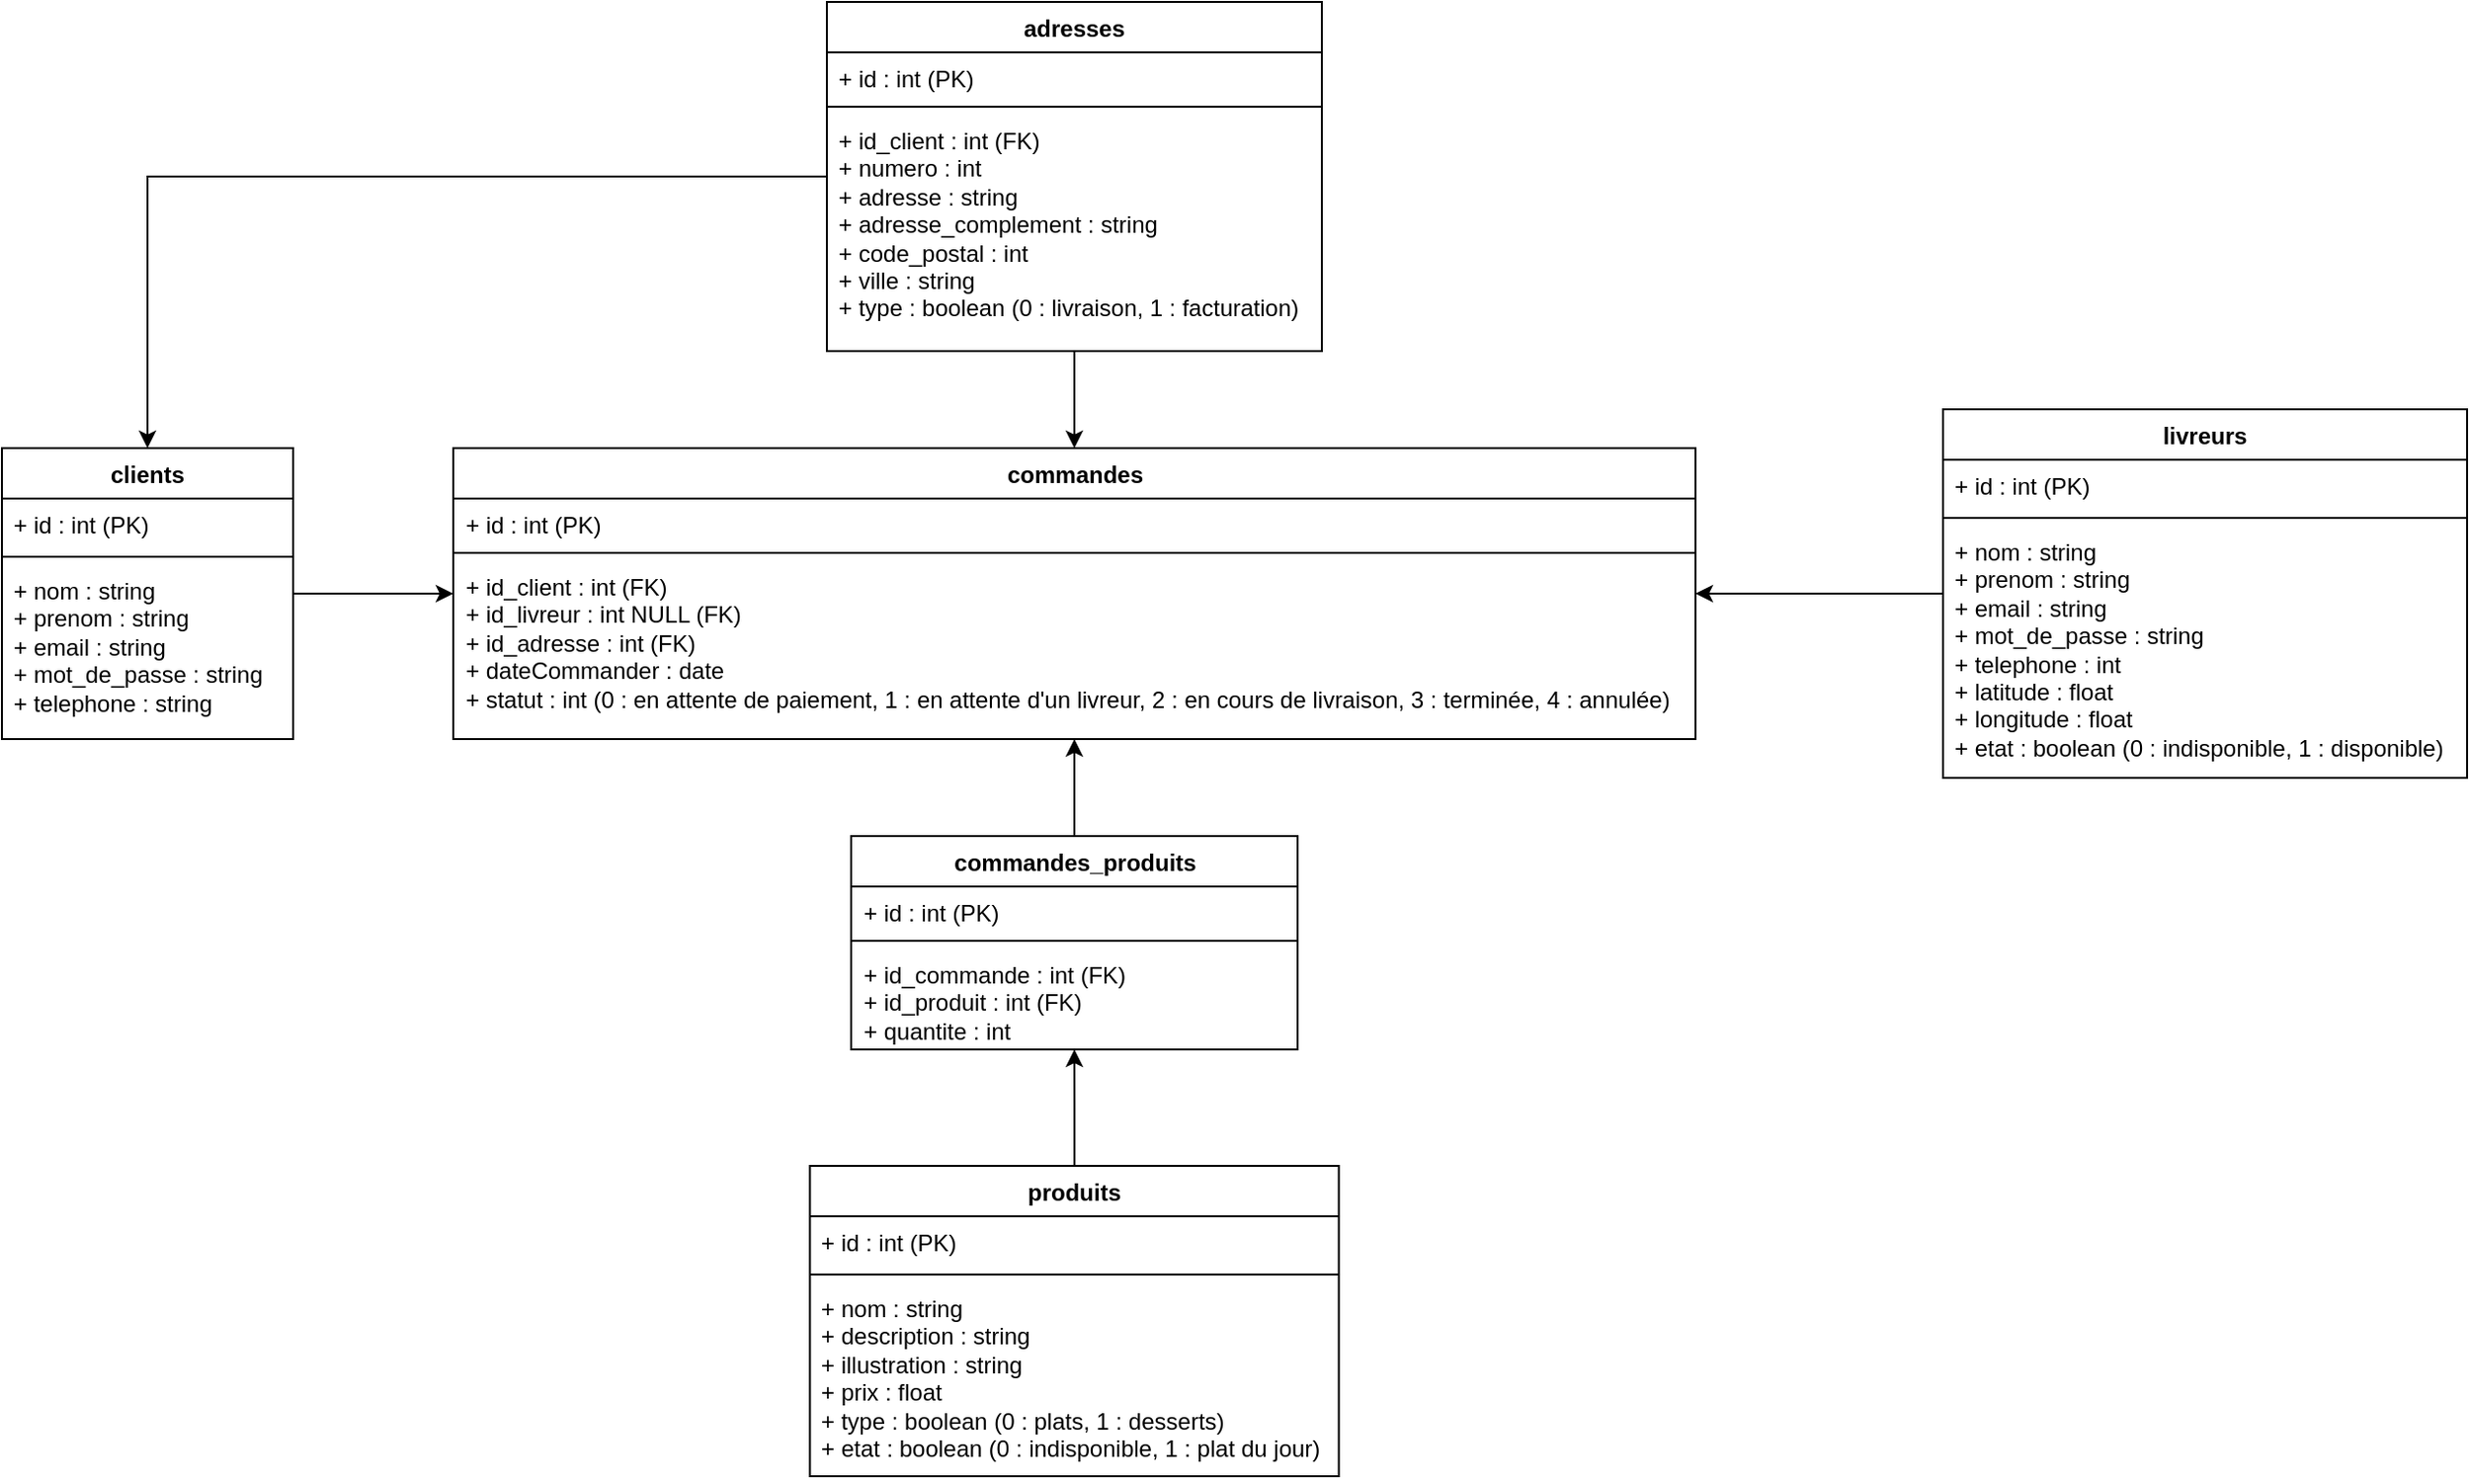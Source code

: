 <mxfile version="21.2.7" type="device">
  <diagram name="Page-1" id="c4acf3e9-155e-7222-9cf6-157b1a14988f">
    <mxGraphModel dx="2074" dy="1106" grid="1" gridSize="10" guides="1" tooltips="1" connect="1" arrows="1" fold="1" page="1" pageScale="1" pageWidth="850" pageHeight="1100" background="none" math="0" shadow="0">
      <root>
        <mxCell id="0" />
        <mxCell id="1" parent="0" />
        <mxCell id="kapSupRCASQFhV891r8T-45" style="edgeStyle=orthogonalEdgeStyle;rounded=0;orthogonalLoop=1;jettySize=auto;html=1;" parent="1" source="kapSupRCASQFhV891r8T-9" target="kapSupRCASQFhV891r8T-25" edge="1">
          <mxGeometry relative="1" as="geometry" />
        </mxCell>
        <mxCell id="kapSupRCASQFhV891r8T-9" value="produits" style="swimlane;fontStyle=1;align=center;verticalAlign=top;childLayout=stackLayout;horizontal=1;startSize=26;horizontalStack=0;resizeParent=1;resizeParentMax=0;resizeLast=0;collapsible=1;marginBottom=0;whiteSpace=wrap;html=1;" parent="1" vertex="1">
          <mxGeometry x="691.25" y="730" width="272.5" height="160" as="geometry">
            <mxRectangle x="265" y="110" width="80" height="30" as="alternateBounds" />
          </mxGeometry>
        </mxCell>
        <mxCell id="kapSupRCASQFhV891r8T-10" value="+ id : int (PK)" style="text;strokeColor=none;fillColor=none;align=left;verticalAlign=top;spacingLeft=4;spacingRight=4;overflow=hidden;rotatable=0;points=[[0,0.5],[1,0.5]];portConstraint=eastwest;whiteSpace=wrap;html=1;" parent="kapSupRCASQFhV891r8T-9" vertex="1">
          <mxGeometry y="26" width="272.5" height="26" as="geometry" />
        </mxCell>
        <mxCell id="kapSupRCASQFhV891r8T-11" value="" style="line;strokeWidth=1;fillColor=none;align=left;verticalAlign=middle;spacingTop=-1;spacingLeft=3;spacingRight=3;rotatable=0;labelPosition=right;points=[];portConstraint=eastwest;strokeColor=inherit;" parent="kapSupRCASQFhV891r8T-9" vertex="1">
          <mxGeometry y="52" width="272.5" height="8" as="geometry" />
        </mxCell>
        <mxCell id="kapSupRCASQFhV891r8T-12" value="&lt;div&gt;+ nom : string&lt;/div&gt;&lt;div&gt;+ description : string&lt;/div&gt;&lt;div&gt;+ illustration : string&lt;br&gt;&lt;/div&gt;&lt;div&gt;+ prix : float&lt;/div&gt;&lt;div&gt;+ type : boolean (0 : plats, 1 : desserts)&lt;/div&gt;&lt;div&gt;+ etat : boolean (0 : indisponible, 1 : plat du jour)&lt;/div&gt;" style="text;strokeColor=none;fillColor=none;align=left;verticalAlign=top;spacingLeft=4;spacingRight=4;overflow=hidden;rotatable=0;points=[[0,0.5],[1,0.5]];portConstraint=eastwest;whiteSpace=wrap;html=1;" parent="kapSupRCASQFhV891r8T-9" vertex="1">
          <mxGeometry y="60" width="272.5" height="100" as="geometry" />
        </mxCell>
        <mxCell id="kapSupRCASQFhV891r8T-17" value="commandes" style="swimlane;fontStyle=1;align=center;verticalAlign=top;childLayout=stackLayout;horizontal=1;startSize=26;horizontalStack=0;resizeParent=1;resizeParentMax=0;resizeLast=0;collapsible=1;marginBottom=0;whiteSpace=wrap;html=1;" parent="1" vertex="1">
          <mxGeometry x="507.5" y="360" width="640" height="150" as="geometry">
            <mxRectangle x="265" y="110" width="80" height="30" as="alternateBounds" />
          </mxGeometry>
        </mxCell>
        <mxCell id="kapSupRCASQFhV891r8T-18" value="&lt;div&gt;+ id : int (PK)&lt;/div&gt;" style="text;strokeColor=none;fillColor=none;align=left;verticalAlign=top;spacingLeft=4;spacingRight=4;overflow=hidden;rotatable=0;points=[[0,0.5],[1,0.5]];portConstraint=eastwest;whiteSpace=wrap;html=1;" parent="kapSupRCASQFhV891r8T-17" vertex="1">
          <mxGeometry y="26" width="640" height="24" as="geometry" />
        </mxCell>
        <mxCell id="kapSupRCASQFhV891r8T-19" value="" style="line;strokeWidth=1;fillColor=none;align=left;verticalAlign=middle;spacingTop=-1;spacingLeft=3;spacingRight=3;rotatable=0;labelPosition=right;points=[];portConstraint=eastwest;strokeColor=inherit;" parent="kapSupRCASQFhV891r8T-17" vertex="1">
          <mxGeometry y="50" width="640" height="8" as="geometry" />
        </mxCell>
        <mxCell id="kapSupRCASQFhV891r8T-20" value="&lt;div&gt;+ id_client : int (FK)&lt;br&gt;+ id_livreur : int NULL (FK)&lt;br&gt;+ id_adresse : int (FK)&lt;br&gt;&lt;/div&gt;&lt;div&gt;+ dateCommander : date&lt;/div&gt;&lt;div&gt;+ statut : int (0 : en attente de paiement, 1 : en attente d&#39;un livreur, 2 : en cours de livraison, 3 : terminée, 4 : annulée)&lt;br&gt;&lt;/div&gt;" style="text;strokeColor=none;fillColor=none;align=left;verticalAlign=top;spacingLeft=4;spacingRight=4;overflow=hidden;rotatable=0;points=[[0,0.5],[1,0.5]];portConstraint=eastwest;whiteSpace=wrap;html=1;" parent="kapSupRCASQFhV891r8T-17" vertex="1">
          <mxGeometry y="58" width="640" height="92" as="geometry" />
        </mxCell>
        <mxCell id="kapSupRCASQFhV891r8T-42" style="edgeStyle=orthogonalEdgeStyle;rounded=0;orthogonalLoop=1;jettySize=auto;html=1;" parent="1" source="kapSupRCASQFhV891r8T-21" target="kapSupRCASQFhV891r8T-29" edge="1">
          <mxGeometry relative="1" as="geometry" />
        </mxCell>
        <mxCell id="kapSupRCASQFhV891r8T-46" style="edgeStyle=orthogonalEdgeStyle;rounded=0;orthogonalLoop=1;jettySize=auto;html=1;" parent="1" source="kapSupRCASQFhV891r8T-21" target="kapSupRCASQFhV891r8T-17" edge="1">
          <mxGeometry relative="1" as="geometry" />
        </mxCell>
        <mxCell id="kapSupRCASQFhV891r8T-21" value="adresses" style="swimlane;fontStyle=1;align=center;verticalAlign=top;childLayout=stackLayout;horizontal=1;startSize=26;horizontalStack=0;resizeParent=1;resizeParentMax=0;resizeLast=0;collapsible=1;marginBottom=0;whiteSpace=wrap;html=1;" parent="1" vertex="1">
          <mxGeometry x="700" y="130" width="255" height="180" as="geometry">
            <mxRectangle x="340" y="440" width="80" height="30" as="alternateBounds" />
          </mxGeometry>
        </mxCell>
        <mxCell id="kapSupRCASQFhV891r8T-22" value="&lt;div&gt;+ id : int (PK)&lt;/div&gt;" style="text;strokeColor=none;fillColor=none;align=left;verticalAlign=top;spacingLeft=4;spacingRight=4;overflow=hidden;rotatable=0;points=[[0,0.5],[1,0.5]];portConstraint=eastwest;whiteSpace=wrap;html=1;" parent="kapSupRCASQFhV891r8T-21" vertex="1">
          <mxGeometry y="26" width="255" height="24" as="geometry" />
        </mxCell>
        <mxCell id="kapSupRCASQFhV891r8T-23" value="" style="line;strokeWidth=1;fillColor=none;align=left;verticalAlign=middle;spacingTop=-1;spacingLeft=3;spacingRight=3;rotatable=0;labelPosition=right;points=[];portConstraint=eastwest;strokeColor=inherit;" parent="kapSupRCASQFhV891r8T-21" vertex="1">
          <mxGeometry y="50" width="255" height="8" as="geometry" />
        </mxCell>
        <mxCell id="kapSupRCASQFhV891r8T-24" value="&lt;div&gt;+ id_client : int (FK)&lt;/div&gt;&lt;div&gt;+ numero : int&lt;/div&gt;&lt;div&gt;+ adresse : string&lt;/div&gt;&lt;div&gt;+ adresse_complement : string&lt;/div&gt;&lt;div&gt;+ code_postal : int&lt;/div&gt;&lt;div&gt;+ ville : string&lt;/div&gt;&lt;div&gt;+ type : boolean (0 : livraison, 1 : facturation)&lt;br&gt;&lt;/div&gt;" style="text;strokeColor=none;fillColor=none;align=left;verticalAlign=top;spacingLeft=4;spacingRight=4;overflow=hidden;rotatable=0;points=[[0,0.5],[1,0.5]];portConstraint=eastwest;whiteSpace=wrap;html=1;" parent="kapSupRCASQFhV891r8T-21" vertex="1">
          <mxGeometry y="58" width="255" height="122" as="geometry" />
        </mxCell>
        <mxCell id="kapSupRCASQFhV891r8T-44" style="edgeStyle=orthogonalEdgeStyle;rounded=0;orthogonalLoop=1;jettySize=auto;html=1;" parent="1" source="kapSupRCASQFhV891r8T-25" target="kapSupRCASQFhV891r8T-17" edge="1">
          <mxGeometry relative="1" as="geometry" />
        </mxCell>
        <mxCell id="kapSupRCASQFhV891r8T-25" value="commandes_produits" style="swimlane;fontStyle=1;align=center;verticalAlign=top;childLayout=stackLayout;horizontal=1;startSize=26;horizontalStack=0;resizeParent=1;resizeParentMax=0;resizeLast=0;collapsible=1;marginBottom=0;whiteSpace=wrap;html=1;" parent="1" vertex="1">
          <mxGeometry x="712.5" y="560" width="230" height="110" as="geometry">
            <mxRectangle x="265" y="110" width="80" height="30" as="alternateBounds" />
          </mxGeometry>
        </mxCell>
        <mxCell id="kapSupRCASQFhV891r8T-26" value="&lt;div&gt;+ id : int (PK)&lt;/div&gt;" style="text;strokeColor=none;fillColor=none;align=left;verticalAlign=top;spacingLeft=4;spacingRight=4;overflow=hidden;rotatable=0;points=[[0,0.5],[1,0.5]];portConstraint=eastwest;whiteSpace=wrap;html=1;" parent="kapSupRCASQFhV891r8T-25" vertex="1">
          <mxGeometry y="26" width="230" height="24" as="geometry" />
        </mxCell>
        <mxCell id="kapSupRCASQFhV891r8T-27" value="" style="line;strokeWidth=1;fillColor=none;align=left;verticalAlign=middle;spacingTop=-1;spacingLeft=3;spacingRight=3;rotatable=0;labelPosition=right;points=[];portConstraint=eastwest;strokeColor=inherit;" parent="kapSupRCASQFhV891r8T-25" vertex="1">
          <mxGeometry y="50" width="230" height="8" as="geometry" />
        </mxCell>
        <mxCell id="kapSupRCASQFhV891r8T-28" value="&lt;div&gt;&lt;div&gt;+ id_commande : int (FK)&lt;/div&gt;+ id_produit : int (FK)&lt;/div&gt;&lt;div&gt;+ quantite : int&lt;br&gt;&lt;/div&gt;" style="text;strokeColor=none;fillColor=none;align=left;verticalAlign=top;spacingLeft=4;spacingRight=4;overflow=hidden;rotatable=0;points=[[0,0.5],[1,0.5]];portConstraint=eastwest;whiteSpace=wrap;html=1;" parent="kapSupRCASQFhV891r8T-25" vertex="1">
          <mxGeometry y="58" width="230" height="52" as="geometry" />
        </mxCell>
        <mxCell id="kapSupRCASQFhV891r8T-41" style="edgeStyle=orthogonalEdgeStyle;rounded=0;orthogonalLoop=1;jettySize=auto;html=1;" parent="1" source="kapSupRCASQFhV891r8T-29" target="kapSupRCASQFhV891r8T-17" edge="1">
          <mxGeometry relative="1" as="geometry" />
        </mxCell>
        <mxCell id="kapSupRCASQFhV891r8T-29" value="clients" style="swimlane;fontStyle=1;align=center;verticalAlign=top;childLayout=stackLayout;horizontal=1;startSize=26;horizontalStack=0;resizeParent=1;resizeParentMax=0;resizeLast=0;collapsible=1;marginBottom=0;whiteSpace=wrap;html=1;" parent="1" vertex="1">
          <mxGeometry x="275" y="360" width="150" height="150" as="geometry">
            <mxRectangle x="340" y="440" width="80" height="30" as="alternateBounds" />
          </mxGeometry>
        </mxCell>
        <mxCell id="kapSupRCASQFhV891r8T-30" value="+ id : int (PK)" style="text;strokeColor=none;fillColor=none;align=left;verticalAlign=top;spacingLeft=4;spacingRight=4;overflow=hidden;rotatable=0;points=[[0,0.5],[1,0.5]];portConstraint=eastwest;whiteSpace=wrap;html=1;" parent="kapSupRCASQFhV891r8T-29" vertex="1">
          <mxGeometry y="26" width="150" height="26" as="geometry" />
        </mxCell>
        <mxCell id="kapSupRCASQFhV891r8T-31" value="" style="line;strokeWidth=1;fillColor=none;align=left;verticalAlign=middle;spacingTop=-1;spacingLeft=3;spacingRight=3;rotatable=0;labelPosition=right;points=[];portConstraint=eastwest;strokeColor=inherit;" parent="kapSupRCASQFhV891r8T-29" vertex="1">
          <mxGeometry y="52" width="150" height="8" as="geometry" />
        </mxCell>
        <mxCell id="kapSupRCASQFhV891r8T-32" value="&lt;div&gt;+ nom : string&lt;/div&gt;&lt;div&gt;+ prenom : string&lt;/div&gt;&lt;div&gt;+ email : string&lt;/div&gt;&lt;div&gt;+ mot_de_passe : string&lt;br&gt;&lt;/div&gt;&lt;div&gt;+ telephone : string&lt;br&gt;&lt;/div&gt;" style="text;strokeColor=none;fillColor=none;align=left;verticalAlign=top;spacingLeft=4;spacingRight=4;overflow=hidden;rotatable=0;points=[[0,0.5],[1,0.5]];portConstraint=eastwest;whiteSpace=wrap;html=1;" parent="kapSupRCASQFhV891r8T-29" vertex="1">
          <mxGeometry y="60" width="150" height="90" as="geometry" />
        </mxCell>
        <mxCell id="kapSupRCASQFhV891r8T-43" style="edgeStyle=orthogonalEdgeStyle;rounded=0;orthogonalLoop=1;jettySize=auto;html=1;" parent="1" source="kapSupRCASQFhV891r8T-33" target="kapSupRCASQFhV891r8T-17" edge="1">
          <mxGeometry relative="1" as="geometry" />
        </mxCell>
        <mxCell id="kapSupRCASQFhV891r8T-33" value="livreurs" style="swimlane;fontStyle=1;align=center;verticalAlign=top;childLayout=stackLayout;horizontal=1;startSize=26;horizontalStack=0;resizeParent=1;resizeParentMax=0;resizeLast=0;collapsible=1;marginBottom=0;whiteSpace=wrap;html=1;" parent="1" vertex="1">
          <mxGeometry x="1275" y="340" width="270" height="190" as="geometry">
            <mxRectangle x="340" y="440" width="80" height="30" as="alternateBounds" />
          </mxGeometry>
        </mxCell>
        <mxCell id="kapSupRCASQFhV891r8T-34" value="+ id : int (PK)" style="text;strokeColor=none;fillColor=none;align=left;verticalAlign=top;spacingLeft=4;spacingRight=4;overflow=hidden;rotatable=0;points=[[0,0.5],[1,0.5]];portConstraint=eastwest;whiteSpace=wrap;html=1;" parent="kapSupRCASQFhV891r8T-33" vertex="1">
          <mxGeometry y="26" width="270" height="26" as="geometry" />
        </mxCell>
        <mxCell id="kapSupRCASQFhV891r8T-35" value="" style="line;strokeWidth=1;fillColor=none;align=left;verticalAlign=middle;spacingTop=-1;spacingLeft=3;spacingRight=3;rotatable=0;labelPosition=right;points=[];portConstraint=eastwest;strokeColor=inherit;" parent="kapSupRCASQFhV891r8T-33" vertex="1">
          <mxGeometry y="52" width="270" height="8" as="geometry" />
        </mxCell>
        <mxCell id="kapSupRCASQFhV891r8T-36" value="&lt;div&gt;+ nom : string&lt;/div&gt;&lt;div&gt;+ prenom : string&lt;/div&gt;&lt;div&gt;+ email : string&lt;/div&gt;&lt;div&gt;+ mot_de_passe : string&lt;br&gt;&lt;/div&gt;&lt;div&gt;+ telephone : int&lt;/div&gt;&lt;div&gt;+ latitude : float&lt;/div&gt;&lt;div&gt;+ longitude : float&lt;/div&gt;&lt;div&gt;+ etat : boolean (0 : indisponible, 1 : disponible)&lt;br&gt;&lt;/div&gt;" style="text;strokeColor=none;fillColor=none;align=left;verticalAlign=top;spacingLeft=4;spacingRight=4;overflow=hidden;rotatable=0;points=[[0,0.5],[1,0.5]];portConstraint=eastwest;whiteSpace=wrap;html=1;" parent="kapSupRCASQFhV891r8T-33" vertex="1">
          <mxGeometry y="60" width="270" height="130" as="geometry" />
        </mxCell>
      </root>
    </mxGraphModel>
  </diagram>
</mxfile>
